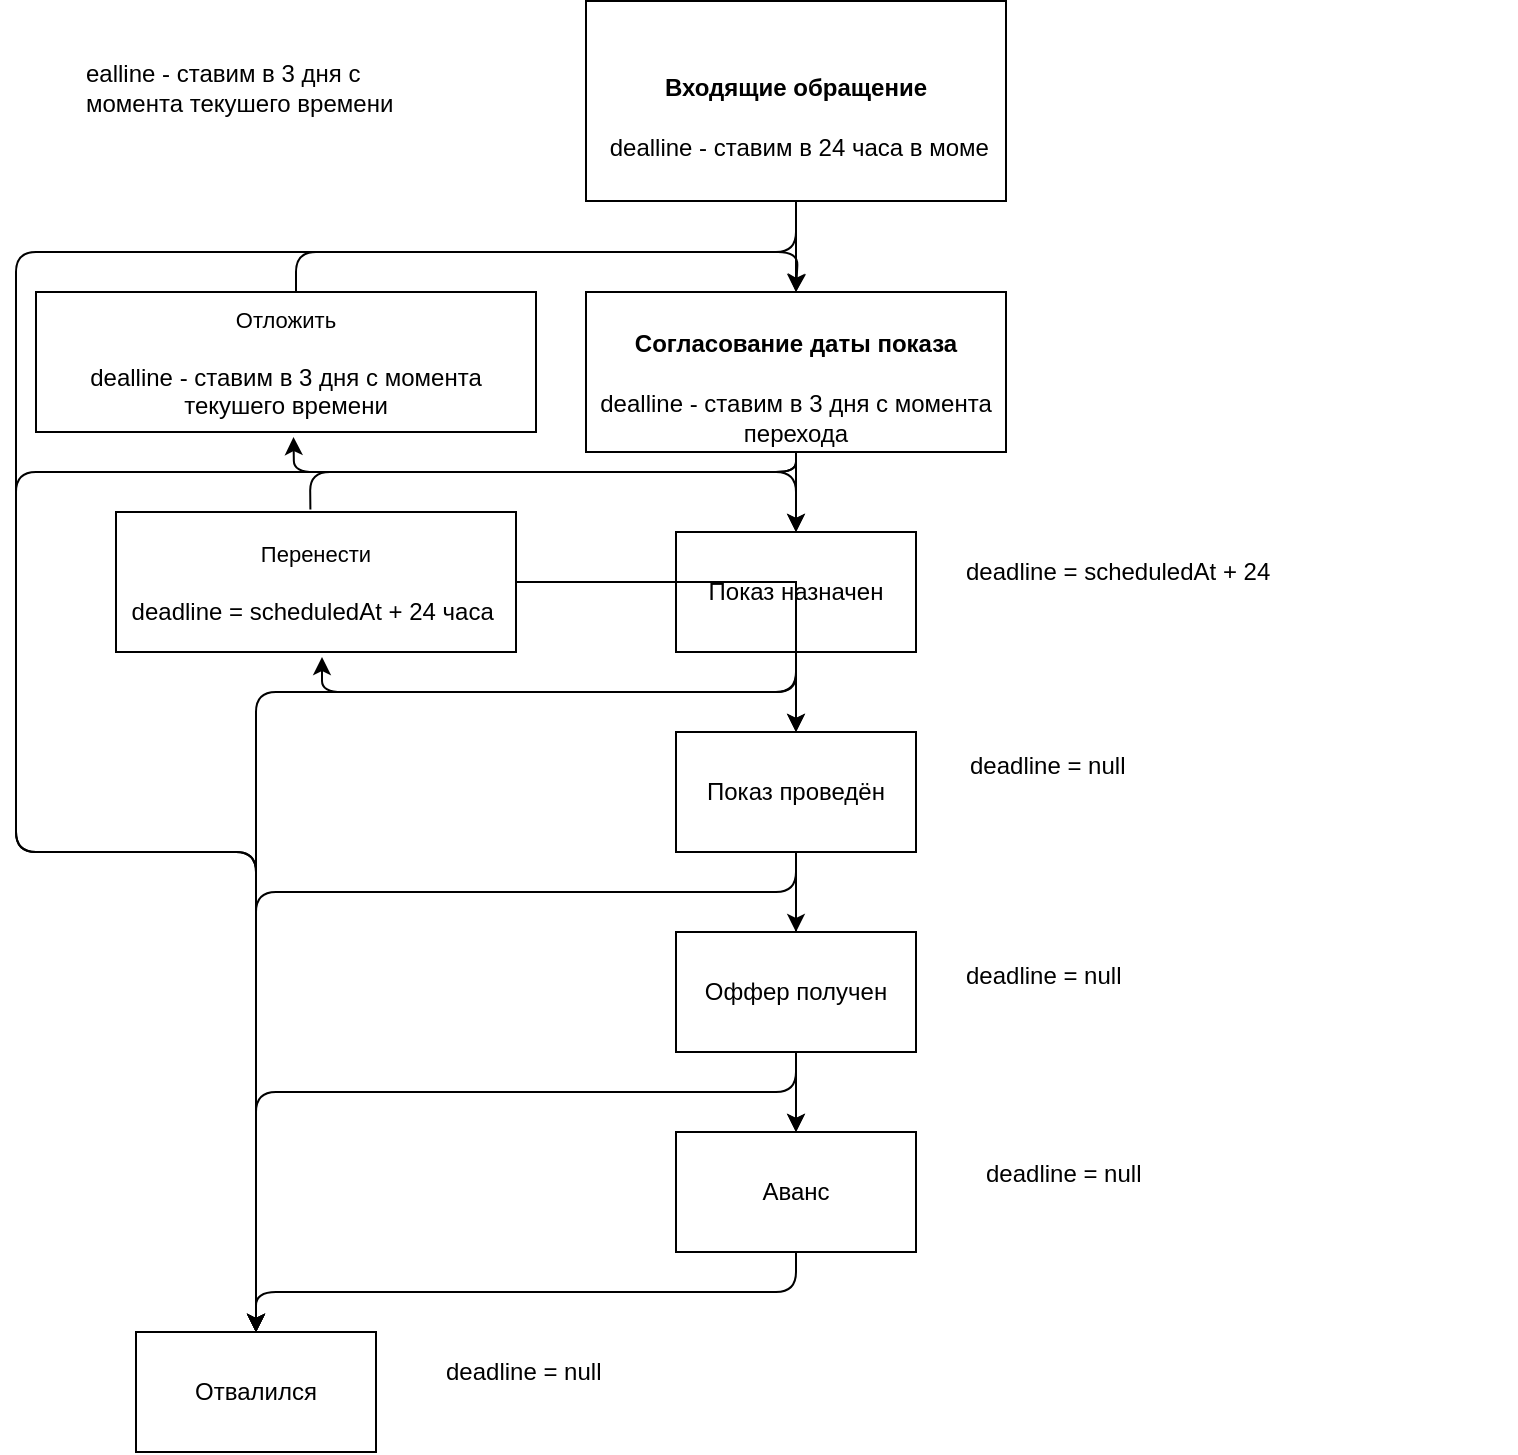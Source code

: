 <mxfile version="14.8.2" type="github">
  <diagram id="Q_xmtvUPQ6Yv9zy_9RRj" name="Page-1">
    <mxGraphModel dx="978" dy="1647" grid="1" gridSize="10" guides="1" tooltips="1" connect="1" arrows="1" fold="1" page="1" pageScale="1" pageWidth="850" pageHeight="1100" math="0" shadow="0">
      <root>
        <mxCell id="0" />
        <mxCell id="1" parent="0" />
        <mxCell id="04Uxs3DeIcLFDnEtFiIm-1" value="&lt;h4&gt;Входящие обращение&lt;/h4&gt;&amp;nbsp;dealline - ставим в 24 часа в моме" style="rounded=0;whiteSpace=wrap;html=1;" parent="1" vertex="1">
          <mxGeometry x="305" y="-25.5" width="210" height="100" as="geometry" />
        </mxCell>
        <mxCell id="04Uxs3DeIcLFDnEtFiIm-2" value="&lt;h4&gt;Согласование даты показа&lt;/h4&gt;&lt;span style=&quot;text-align: left&quot;&gt;dealline&amp;nbsp;- ставим в 3 дня с момента перехода&lt;/span&gt;" style="rounded=0;whiteSpace=wrap;html=1;" parent="1" vertex="1">
          <mxGeometry x="305" y="120" width="210" height="80" as="geometry" />
        </mxCell>
        <mxCell id="04Uxs3DeIcLFDnEtFiIm-6" value="" style="endArrow=classic;html=1;exitX=0.5;exitY=1;exitDx=0;exitDy=0;entryX=0.5;entryY=0;entryDx=0;entryDy=0;" parent="1" source="04Uxs3DeIcLFDnEtFiIm-1" target="04Uxs3DeIcLFDnEtFiIm-2" edge="1">
          <mxGeometry width="50" height="50" relative="1" as="geometry">
            <mxPoint x="210" y="150" as="sourcePoint" />
            <mxPoint x="430" y="100" as="targetPoint" />
          </mxGeometry>
        </mxCell>
        <mxCell id="04Uxs3DeIcLFDnEtFiIm-7" value="Показ назначен" style="rounded=0;whiteSpace=wrap;html=1;" parent="1" vertex="1">
          <mxGeometry x="350" y="240" width="120" height="60" as="geometry" />
        </mxCell>
        <mxCell id="04Uxs3DeIcLFDnEtFiIm-8" value="" style="endArrow=classic;html=1;exitX=0.5;exitY=1;exitDx=0;exitDy=0;entryX=0.5;entryY=0;entryDx=0;entryDy=0;" parent="1" target="04Uxs3DeIcLFDnEtFiIm-7" edge="1">
          <mxGeometry width="50" height="50" relative="1" as="geometry">
            <mxPoint x="410" y="200" as="sourcePoint" />
            <mxPoint x="260" y="200" as="targetPoint" />
          </mxGeometry>
        </mxCell>
        <mxCell id="04Uxs3DeIcLFDnEtFiIm-43" style="edgeStyle=orthogonalEdgeStyle;rounded=0;orthogonalLoop=1;jettySize=auto;html=1;" parent="1" source="04Uxs3DeIcLFDnEtFiIm-13" target="04Uxs3DeIcLFDnEtFiIm-17" edge="1">
          <mxGeometry relative="1" as="geometry" />
        </mxCell>
        <mxCell id="04Uxs3DeIcLFDnEtFiIm-13" value="Показ проведён" style="rounded=0;whiteSpace=wrap;html=1;" parent="1" vertex="1">
          <mxGeometry x="350" y="340" width="120" height="60" as="geometry" />
        </mxCell>
        <mxCell id="04Uxs3DeIcLFDnEtFiIm-14" value="" style="endArrow=classic;html=1;exitX=0.5;exitY=1;exitDx=0;exitDy=0;entryX=0.5;entryY=0;entryDx=0;entryDy=0;" parent="1" target="04Uxs3DeIcLFDnEtFiIm-13" edge="1">
          <mxGeometry width="50" height="50" relative="1" as="geometry">
            <mxPoint x="410" y="300" as="sourcePoint" />
            <mxPoint x="260" y="300" as="targetPoint" />
          </mxGeometry>
        </mxCell>
        <mxCell id="04Uxs3DeIcLFDnEtFiIm-15" value="Оффер получен" style="rounded=0;whiteSpace=wrap;html=1;" parent="1" vertex="1">
          <mxGeometry x="350" y="440" width="120" height="60" as="geometry" />
        </mxCell>
        <mxCell id="04Uxs3DeIcLFDnEtFiIm-16" value="" style="endArrow=classic;html=1;exitX=0.5;exitY=1;exitDx=0;exitDy=0;entryX=0.5;entryY=0;entryDx=0;entryDy=0;" parent="1" target="04Uxs3DeIcLFDnEtFiIm-15" edge="1">
          <mxGeometry width="50" height="50" relative="1" as="geometry">
            <mxPoint x="410" y="400" as="sourcePoint" />
            <mxPoint x="260" y="400" as="targetPoint" />
          </mxGeometry>
        </mxCell>
        <mxCell id="04Uxs3DeIcLFDnEtFiIm-17" value="Аванс" style="rounded=0;whiteSpace=wrap;html=1;" parent="1" vertex="1">
          <mxGeometry x="350" y="540" width="120" height="60" as="geometry" />
        </mxCell>
        <mxCell id="04Uxs3DeIcLFDnEtFiIm-18" value="" style="endArrow=classic;html=1;exitX=0.5;exitY=1;exitDx=0;exitDy=0;entryX=0.5;entryY=0;entryDx=0;entryDy=0;" parent="1" target="04Uxs3DeIcLFDnEtFiIm-17" edge="1">
          <mxGeometry width="50" height="50" relative="1" as="geometry">
            <mxPoint x="410" y="500.0" as="sourcePoint" />
            <mxPoint x="260" y="500" as="targetPoint" />
          </mxGeometry>
        </mxCell>
        <mxCell id="04Uxs3DeIcLFDnEtFiIm-19" value="Отвалился" style="rounded=0;whiteSpace=wrap;html=1;" parent="1" vertex="1">
          <mxGeometry x="80" y="640" width="120" height="60" as="geometry" />
        </mxCell>
        <mxCell id="04Uxs3DeIcLFDnEtFiIm-20" value="" style="endArrow=classic;html=1;exitX=0.5;exitY=1;exitDx=0;exitDy=0;entryX=0.5;entryY=0;entryDx=0;entryDy=0;" parent="1" target="04Uxs3DeIcLFDnEtFiIm-19" edge="1">
          <mxGeometry width="50" height="50" relative="1" as="geometry">
            <mxPoint x="410" y="600.0" as="sourcePoint" />
            <mxPoint x="260" y="600" as="targetPoint" />
            <Array as="points">
              <mxPoint x="410" y="620" />
              <mxPoint x="140" y="620" />
            </Array>
          </mxGeometry>
        </mxCell>
        <mxCell id="04Uxs3DeIcLFDnEtFiIm-26" value="&lt;p&gt;&lt;br&gt;&lt;/p&gt;" style="text;html=1;strokeColor=none;fillColor=none;spacing=5;spacingTop=-20;whiteSpace=wrap;overflow=hidden;rounded=0;" parent="1" vertex="1">
          <mxGeometry x="510" y="145.5" width="190" height="49" as="geometry" />
        </mxCell>
        <mxCell id="04Uxs3DeIcLFDnEtFiIm-29" value="&lt;br&gt;ealline&amp;nbsp;&lt;span&gt;- ставим в 3 дня с момента текушего времени&lt;/span&gt;" style="text;html=1;strokeColor=none;fillColor=none;spacing=5;spacingTop=-20;whiteSpace=wrap;overflow=hidden;rounded=0;" parent="1" vertex="1">
          <mxGeometry x="50" width="190" height="49" as="geometry" />
        </mxCell>
        <mxCell id="04Uxs3DeIcLFDnEtFiIm-30" value="&lt;p&gt;deadline =&amp;nbsp;&lt;span&gt;scheduledAt + 24 часа&amp;nbsp;&lt;/span&gt;&lt;/p&gt;" style="text;html=1;strokeColor=none;fillColor=none;spacing=5;spacingTop=-20;whiteSpace=wrap;overflow=hidden;rounded=0;" parent="1" vertex="1">
          <mxGeometry x="490" y="251" width="190" height="19" as="geometry" />
        </mxCell>
        <mxCell id="04Uxs3DeIcLFDnEtFiIm-34" value="&lt;span style=&quot;color: rgb(255 , 255 , 255) ; background-color: rgb(51 , 144 , 255)&quot;&gt;&lt;br&gt;&lt;/span&gt;deadline&lt;span&gt;&amp;nbsp;= null&lt;/span&gt;&lt;span style=&quot;color: rgb(255 , 255 , 255) ; background-color: rgb(51 , 144 , 255)&quot;&gt;&lt;br&gt;&lt;/span&gt;" style="text;html=1;strokeColor=none;fillColor=none;spacing=5;spacingTop=-20;whiteSpace=wrap;overflow=hidden;rounded=0;" parent="1" vertex="1">
          <mxGeometry x="492" y="345.5" width="270" height="49" as="geometry" />
        </mxCell>
        <mxCell id="04Uxs3DeIcLFDnEtFiIm-35" value="&lt;br&gt;deadline&lt;span&gt;&amp;nbsp;= null&lt;/span&gt;" style="text;html=1;strokeColor=none;fillColor=none;spacing=5;spacingTop=-20;whiteSpace=wrap;overflow=hidden;rounded=0;" parent="1" vertex="1">
          <mxGeometry x="490" y="451" width="270" height="49" as="geometry" />
        </mxCell>
        <mxCell id="04Uxs3DeIcLFDnEtFiIm-36" value="&lt;br&gt;deadline&lt;span&gt;&amp;nbsp;= null&lt;/span&gt;" style="text;html=1;strokeColor=none;fillColor=none;spacing=5;spacingTop=-20;whiteSpace=wrap;overflow=hidden;rounded=0;" parent="1" vertex="1">
          <mxGeometry x="500" y="550" width="270" height="49" as="geometry" />
        </mxCell>
        <mxCell id="04Uxs3DeIcLFDnEtFiIm-37" value="&lt;p&gt;deadline&amp;nbsp;= null&lt;/p&gt;" style="text;html=1;strokeColor=none;fillColor=none;spacing=5;spacingTop=-20;whiteSpace=wrap;overflow=hidden;rounded=0;" parent="1" vertex="1">
          <mxGeometry x="230" y="651" width="270" height="49" as="geometry" />
        </mxCell>
        <mxCell id="04Uxs3DeIcLFDnEtFiIm-38" value="" style="endArrow=classic;html=1;exitX=0.5;exitY=1;exitDx=0;exitDy=0;" parent="1" source="04Uxs3DeIcLFDnEtFiIm-15" edge="1">
          <mxGeometry width="50" height="50" relative="1" as="geometry">
            <mxPoint x="140" y="500" as="sourcePoint" />
            <mxPoint x="140" y="640" as="targetPoint" />
            <Array as="points">
              <mxPoint x="410" y="520" />
              <mxPoint x="140" y="520" />
            </Array>
          </mxGeometry>
        </mxCell>
        <mxCell id="04Uxs3DeIcLFDnEtFiIm-39" value="" style="endArrow=classic;html=1;" parent="1" edge="1">
          <mxGeometry width="50" height="50" relative="1" as="geometry">
            <mxPoint x="410" y="400" as="sourcePoint" />
            <mxPoint x="140" y="640.0" as="targetPoint" />
            <Array as="points">
              <mxPoint x="410" y="420" />
              <mxPoint x="140" y="420" />
            </Array>
          </mxGeometry>
        </mxCell>
        <mxCell id="04Uxs3DeIcLFDnEtFiIm-40" value="" style="endArrow=classic;html=1;" parent="1" edge="1">
          <mxGeometry width="50" height="50" relative="1" as="geometry">
            <mxPoint x="410" y="300" as="sourcePoint" />
            <mxPoint x="140" y="640.0" as="targetPoint" />
            <Array as="points">
              <mxPoint x="410" y="320" />
              <mxPoint x="140" y="320" />
            </Array>
          </mxGeometry>
        </mxCell>
        <mxCell id="04Uxs3DeIcLFDnEtFiIm-41" value="" style="endArrow=classic;html=1;entryX=0.5;entryY=0;entryDx=0;entryDy=0;exitX=0.5;exitY=1;exitDx=0;exitDy=0;" parent="1" source="04Uxs3DeIcLFDnEtFiIm-2" target="04Uxs3DeIcLFDnEtFiIm-19" edge="1">
          <mxGeometry width="50" height="50" relative="1" as="geometry">
            <mxPoint x="360" y="300" as="sourcePoint" />
            <mxPoint x="90" y="640" as="targetPoint" />
            <Array as="points">
              <mxPoint x="410" y="210" />
              <mxPoint x="20" y="210" />
              <mxPoint x="20" y="400" />
              <mxPoint x="140" y="400" />
            </Array>
          </mxGeometry>
        </mxCell>
        <mxCell id="04Uxs3DeIcLFDnEtFiIm-44" value="" style="endArrow=classic;html=1;entryX=0.5;entryY=0;entryDx=0;entryDy=0;exitX=0.5;exitY=1;exitDx=0;exitDy=0;" parent="1" edge="1" source="04Uxs3DeIcLFDnEtFiIm-1">
          <mxGeometry width="50" height="50" relative="1" as="geometry">
            <mxPoint x="410" y="100" as="sourcePoint" />
            <mxPoint x="140" y="640" as="targetPoint" />
            <Array as="points">
              <mxPoint x="410" y="100" />
              <mxPoint x="20" y="100" />
              <mxPoint x="20" y="400" />
              <mxPoint x="140" y="400" />
            </Array>
          </mxGeometry>
        </mxCell>
        <mxCell id="T-LhHKoDIlnkGS5jSO6F-1" value="&lt;span style=&quot;font-size: 11px ; background-color: rgb(255 , 255 , 255)&quot;&gt;Отложить&lt;br&gt;&lt;/span&gt;&lt;br style=&quot;text-align: left&quot;&gt;&lt;span style=&quot;text-align: left&quot;&gt;dealline&amp;nbsp;&lt;/span&gt;&lt;span style=&quot;text-align: left&quot;&gt;- ставим в 3 дня с момента текушего времени&lt;/span&gt;&lt;span style=&quot;font-size: 11px ; background-color: rgb(255 , 255 , 255)&quot;&gt;&lt;br&gt;&lt;/span&gt;" style="rounded=0;whiteSpace=wrap;html=1;" vertex="1" parent="1">
          <mxGeometry x="30" y="120" width="250" height="70" as="geometry" />
        </mxCell>
        <mxCell id="T-LhHKoDIlnkGS5jSO6F-3" value="" style="endArrow=classic;html=1;entryX=0.515;entryY=1.036;entryDx=0;entryDy=0;entryPerimeter=0;" edge="1" parent="1" target="T-LhHKoDIlnkGS5jSO6F-1">
          <mxGeometry width="50" height="50" relative="1" as="geometry">
            <mxPoint x="410" y="200" as="sourcePoint" />
            <mxPoint x="150" y="200" as="targetPoint" />
            <Array as="points">
              <mxPoint x="410" y="210" />
              <mxPoint x="159" y="210" />
            </Array>
          </mxGeometry>
        </mxCell>
        <mxCell id="T-LhHKoDIlnkGS5jSO6F-5" value="" style="endArrow=classic;html=1;entryX=0.5;entryY=0;entryDx=0;entryDy=0;" edge="1" parent="1" target="04Uxs3DeIcLFDnEtFiIm-2">
          <mxGeometry width="50" height="50" relative="1" as="geometry">
            <mxPoint x="160" y="120.0" as="sourcePoint" />
            <mxPoint x="411.25" y="127.48" as="targetPoint" />
            <Array as="points">
              <mxPoint x="160" y="100" />
              <mxPoint x="411" y="100" />
            </Array>
          </mxGeometry>
        </mxCell>
        <mxCell id="T-LhHKoDIlnkGS5jSO6F-12" style="edgeStyle=orthogonalEdgeStyle;rounded=0;orthogonalLoop=1;jettySize=auto;html=1;" edge="1" parent="1" source="T-LhHKoDIlnkGS5jSO6F-6" target="04Uxs3DeIcLFDnEtFiIm-13">
          <mxGeometry relative="1" as="geometry" />
        </mxCell>
        <mxCell id="T-LhHKoDIlnkGS5jSO6F-6" value="&lt;span style=&quot;font-size: 11px ; background-color: rgb(255 , 255 , 255)&quot;&gt;Перенести&lt;/span&gt;&lt;span style=&quot;font-size: 11px ; background-color: rgb(255 , 255 , 255)&quot;&gt;&lt;br&gt;&lt;/span&gt;&lt;br style=&quot;text-align: left&quot;&gt;&lt;span style=&quot;text-align: left&quot;&gt;deadline =&amp;nbsp;&lt;/span&gt;&lt;span style=&quot;text-align: left&quot;&gt;scheduledAt + 24 часа&amp;nbsp;&lt;/span&gt;&lt;span style=&quot;font-size: 11px ; background-color: rgb(255 , 255 , 255)&quot;&gt;&lt;br&gt;&lt;/span&gt;" style="rounded=0;whiteSpace=wrap;html=1;" vertex="1" parent="1">
          <mxGeometry x="70" y="230" width="200" height="70" as="geometry" />
        </mxCell>
        <mxCell id="T-LhHKoDIlnkGS5jSO6F-7" value="" style="endArrow=classic;html=1;entryX=0.515;entryY=1.036;entryDx=0;entryDy=0;entryPerimeter=0;" edge="1" parent="1" target="T-LhHKoDIlnkGS5jSO6F-6">
          <mxGeometry width="50" height="50" relative="1" as="geometry">
            <mxPoint x="410" y="303" as="sourcePoint" />
            <mxPoint x="140" y="310" as="targetPoint" />
            <Array as="points">
              <mxPoint x="410" y="320" />
              <mxPoint x="173" y="320" />
            </Array>
          </mxGeometry>
        </mxCell>
        <mxCell id="T-LhHKoDIlnkGS5jSO6F-8" value="" style="endArrow=classic;html=1;exitX=0.486;exitY=-0.018;exitDx=0;exitDy=0;exitPerimeter=0;" edge="1" parent="1" source="T-LhHKoDIlnkGS5jSO6F-6">
          <mxGeometry width="50" height="50" relative="1" as="geometry">
            <mxPoint x="150" y="230" as="sourcePoint" />
            <mxPoint x="410" y="240" as="targetPoint" />
            <Array as="points">
              <mxPoint x="167" y="210" />
              <mxPoint x="410" y="210" />
            </Array>
          </mxGeometry>
        </mxCell>
      </root>
    </mxGraphModel>
  </diagram>
</mxfile>
